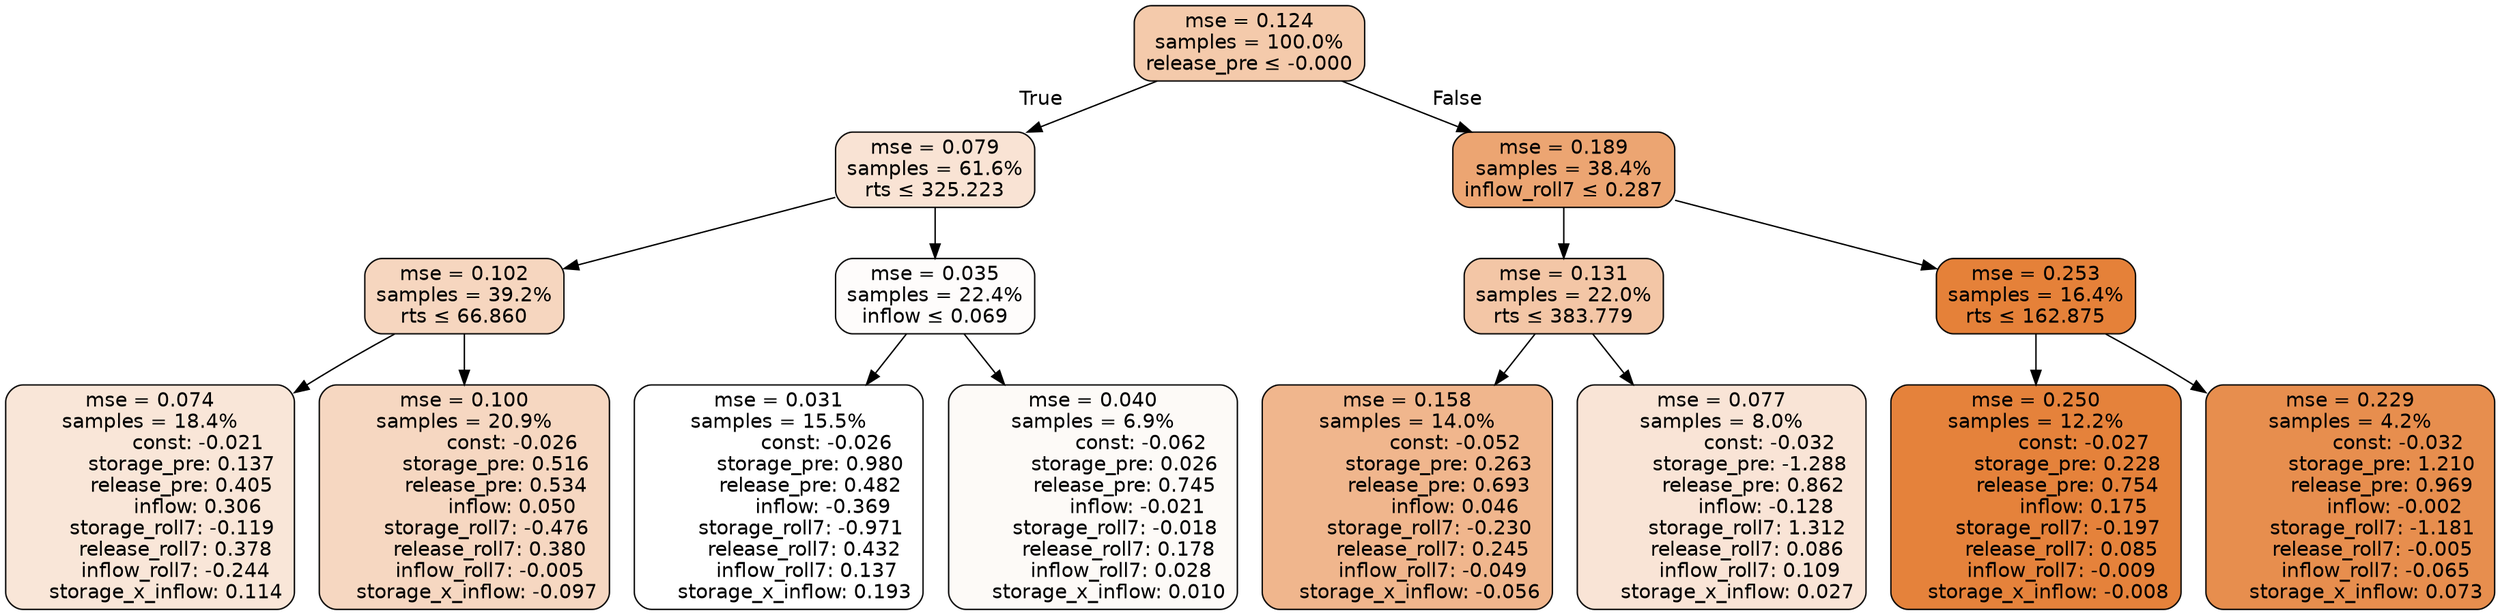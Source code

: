 digraph tree {
bgcolor="transparent"
node [shape=rectangle, style="filled, rounded", color="black", fontname=helvetica] ;
edge [fontname=helvetica] ;
	"0" [label="mse = 0.124
samples = 100.0%
release_pre &le; -0.000", fillcolor="#f4caab"]
	"1" [label="mse = 0.079
samples = 61.6%
rts &le; 325.223", fillcolor="#f9e3d4"]
	"2" [label="mse = 0.102
samples = 39.2%
rts &le; 66.860", fillcolor="#f6d6bf"]
	"3" [label="mse = 0.074
samples = 18.4%
               const: -0.021
          storage_pre: 0.137
          release_pre: 0.405
               inflow: 0.306
       storage_roll7: -0.119
        release_roll7: 0.378
        inflow_roll7: -0.244
     storage_x_inflow: 0.114", fillcolor="#f9e6d8"]
	"4" [label="mse = 0.100
samples = 20.9%
               const: -0.026
          storage_pre: 0.516
          release_pre: 0.534
               inflow: 0.050
       storage_roll7: -0.476
        release_roll7: 0.380
        inflow_roll7: -0.005
    storage_x_inflow: -0.097", fillcolor="#f6d7c1"]
	"5" [label="mse = 0.035
samples = 22.4%
inflow &le; 0.069", fillcolor="#fefcfb"]
	"6" [label="mse = 0.031
samples = 15.5%
               const: -0.026
          storage_pre: 0.980
          release_pre: 0.482
              inflow: -0.369
       storage_roll7: -0.971
        release_roll7: 0.432
         inflow_roll7: 0.137
     storage_x_inflow: 0.193", fillcolor="#ffffff"]
	"7" [label="mse = 0.040
samples = 6.9%
               const: -0.062
          storage_pre: 0.026
          release_pre: 0.745
              inflow: -0.021
       storage_roll7: -0.018
        release_roll7: 0.178
         inflow_roll7: 0.028
     storage_x_inflow: 0.010", fillcolor="#fdfaf7"]
	"8" [label="mse = 0.189
samples = 38.4%
inflow_roll7 &le; 0.287", fillcolor="#eca572"]
	"9" [label="mse = 0.131
samples = 22.0%
rts &le; 383.779", fillcolor="#f3c6a6"]
	"10" [label="mse = 0.158
samples = 14.0%
               const: -0.052
          storage_pre: 0.263
          release_pre: 0.693
               inflow: 0.046
       storage_roll7: -0.230
        release_roll7: 0.245
        inflow_roll7: -0.049
    storage_x_inflow: -0.056", fillcolor="#f0b68d"]
	"11" [label="mse = 0.077
samples = 8.0%
               const: -0.032
         storage_pre: -1.288
          release_pre: 0.862
              inflow: -0.128
        storage_roll7: 1.312
        release_roll7: 0.086
         inflow_roll7: 0.109
     storage_x_inflow: 0.027", fillcolor="#f9e4d6"]
	"12" [label="mse = 0.253
samples = 16.4%
rts &le; 162.875", fillcolor="#e58139"]
	"13" [label="mse = 0.250
samples = 12.2%
               const: -0.027
          storage_pre: 0.228
          release_pre: 0.754
               inflow: 0.175
       storage_roll7: -0.197
        release_roll7: 0.085
        inflow_roll7: -0.009
    storage_x_inflow: -0.008", fillcolor="#e5823b"]
	"14" [label="mse = 0.229
samples = 4.2%
               const: -0.032
          storage_pre: 1.210
          release_pre: 0.969
              inflow: -0.002
       storage_roll7: -1.181
       release_roll7: -0.005
        inflow_roll7: -0.065
     storage_x_inflow: 0.073", fillcolor="#e78e4e"]

	"0" -> "1" [labeldistance=2.5, labelangle=45, headlabel="True"]
	"1" -> "2"
	"2" -> "3"
	"2" -> "4"
	"1" -> "5"
	"5" -> "6"
	"5" -> "7"
	"0" -> "8" [labeldistance=2.5, labelangle=-45, headlabel="False"]
	"8" -> "9"
	"9" -> "10"
	"9" -> "11"
	"8" -> "12"
	"12" -> "13"
	"12" -> "14"
}
